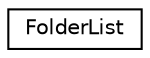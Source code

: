 digraph G
{
  edge [fontname="Helvetica",fontsize="10",labelfontname="Helvetica",labelfontsize="10"];
  node [fontname="Helvetica",fontsize="10",shape=record];
  rankdir=LR;
  Node1 [label="FolderList",height=0.2,width=0.4,color="black", fillcolor="white", style="filled",URL="$d4/d48/structFolderList.html"];
}
